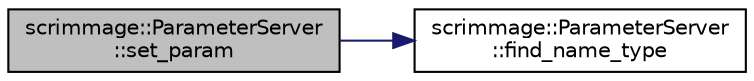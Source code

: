 digraph "scrimmage::ParameterServer::set_param"
{
 // LATEX_PDF_SIZE
  edge [fontname="Helvetica",fontsize="10",labelfontname="Helvetica",labelfontsize="10"];
  node [fontname="Helvetica",fontsize="10",shape=record];
  rankdir="LR";
  Node1 [label="scrimmage::ParameterServer\l::set_param",height=0.2,width=0.4,color="black", fillcolor="grey75", style="filled", fontcolor="black",tooltip=" "];
  Node1 -> Node2 [color="midnightblue",fontsize="10",style="solid",fontname="Helvetica"];
  Node2 [label="scrimmage::ParameterServer\l::find_name_type",height=0.2,width=0.4,color="black", fillcolor="white", style="filled",URL="$classscrimmage_1_1ParameterServer.html#a081abee198fdf41ddb1bd52f068e2bf0",tooltip=" "];
}
